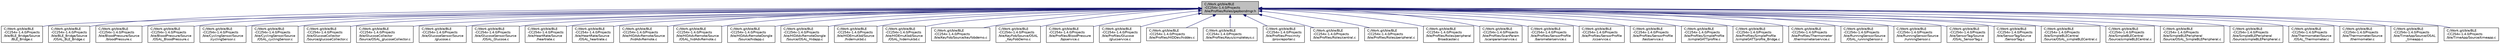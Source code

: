 digraph "C:/Work.git/ble/BLE-CC254x-1.4.0/Projects/ble/Profiles/Roles/gapbondmgr.h"
{
  edge [fontname="Helvetica",fontsize="10",labelfontname="Helvetica",labelfontsize="10"];
  node [fontname="Helvetica",fontsize="10",shape=record];
  Node1 [label="C:/Work.git/ble/BLE\l-CC254x-1.4.0/Projects\l/ble/Profiles/Roles/gapbondmgr.h",height=0.2,width=0.4,color="black", fillcolor="grey75", style="filled" fontcolor="black"];
  Node1 -> Node2 [dir="back",color="midnightblue",fontsize="10",style="solid",fontname="Helvetica"];
  Node2 [label="C:/Work.git/ble/BLE\l-CC254x-1.4.0/Projects\l/ble/BLE_Bridge/Source\l/BLE_Bridge.c",height=0.2,width=0.4,color="black", fillcolor="white", style="filled",URL="$_b_l_e___bridge_8c.html"];
  Node1 -> Node3 [dir="back",color="midnightblue",fontsize="10",style="solid",fontname="Helvetica"];
  Node3 [label="C:/Work.git/ble/BLE\l-CC254x-1.4.0/Projects\l/ble/BLE_Bridge/Source\l/OSAL_BLE_Bridge.c",height=0.2,width=0.4,color="black", fillcolor="white", style="filled",URL="$_o_s_a_l___b_l_e___bridge_8c.html"];
  Node1 -> Node4 [dir="back",color="midnightblue",fontsize="10",style="solid",fontname="Helvetica"];
  Node4 [label="C:/Work.git/ble/BLE\l-CC254x-1.4.0/Projects\l/ble/BloodPressure/Source\l/bloodPressure.c",height=0.2,width=0.4,color="black", fillcolor="white", style="filled",URL="$blood_pressure_8c.html"];
  Node1 -> Node5 [dir="back",color="midnightblue",fontsize="10",style="solid",fontname="Helvetica"];
  Node5 [label="C:/Work.git/ble/BLE\l-CC254x-1.4.0/Projects\l/ble/BloodPressure/Source\l/OSAL_BloodPressure.c",height=0.2,width=0.4,color="black", fillcolor="white", style="filled",URL="$_o_s_a_l___blood_pressure_8c.html"];
  Node1 -> Node6 [dir="back",color="midnightblue",fontsize="10",style="solid",fontname="Helvetica"];
  Node6 [label="C:/Work.git/ble/BLE\l-CC254x-1.4.0/Projects\l/ble/CyclingSensor/Source\l/cyclingSensor.c",height=0.2,width=0.4,color="black", fillcolor="white", style="filled",URL="$cycling_sensor_8c.html"];
  Node1 -> Node7 [dir="back",color="midnightblue",fontsize="10",style="solid",fontname="Helvetica"];
  Node7 [label="C:/Work.git/ble/BLE\l-CC254x-1.4.0/Projects\l/ble/CyclingSensor/Source\l/OSAL_cyclingSensor.c",height=0.2,width=0.4,color="black", fillcolor="white", style="filled",URL="$_o_s_a_l__cycling_sensor_8c.html"];
  Node1 -> Node8 [dir="back",color="midnightblue",fontsize="10",style="solid",fontname="Helvetica"];
  Node8 [label="C:/Work.git/ble/BLE\l-CC254x-1.4.0/Projects\l/ble/GlucoseCollector\l/Source/glucoseCollector.c",height=0.2,width=0.4,color="black", fillcolor="white", style="filled",URL="$glucose_collector_8c.html"];
  Node1 -> Node9 [dir="back",color="midnightblue",fontsize="10",style="solid",fontname="Helvetica"];
  Node9 [label="C:/Work.git/ble/BLE\l-CC254x-1.4.0/Projects\l/ble/GlucoseCollector\l/Source/OSAL_glucoseCollector.c",height=0.2,width=0.4,color="black", fillcolor="white", style="filled",URL="$_o_s_a_l__glucose_collector_8c.html"];
  Node1 -> Node10 [dir="back",color="midnightblue",fontsize="10",style="solid",fontname="Helvetica"];
  Node10 [label="C:/Work.git/ble/BLE\l-CC254x-1.4.0/Projects\l/ble/GlucoseSensor/Source\l/glucose.c",height=0.2,width=0.4,color="black", fillcolor="white", style="filled",URL="$glucose_8c.html"];
  Node1 -> Node11 [dir="back",color="midnightblue",fontsize="10",style="solid",fontname="Helvetica"];
  Node11 [label="C:/Work.git/ble/BLE\l-CC254x-1.4.0/Projects\l/ble/GlucoseSensor/Source\l/OSAL_Glucose.c",height=0.2,width=0.4,color="black", fillcolor="white", style="filled",URL="$_o_s_a_l___glucose_8c.html"];
  Node1 -> Node12 [dir="back",color="midnightblue",fontsize="10",style="solid",fontname="Helvetica"];
  Node12 [label="C:/Work.git/ble/BLE\l-CC254x-1.4.0/Projects\l/ble/HeartRate/Source\l/heartrate.c",height=0.2,width=0.4,color="black", fillcolor="white", style="filled",URL="$heartrate_8c.html"];
  Node1 -> Node13 [dir="back",color="midnightblue",fontsize="10",style="solid",fontname="Helvetica"];
  Node13 [label="C:/Work.git/ble/BLE\l-CC254x-1.4.0/Projects\l/ble/HeartRate/Source\l/OSAL_heartrate.c",height=0.2,width=0.4,color="black", fillcolor="white", style="filled",URL="$_o_s_a_l__heartrate_8c.html"];
  Node1 -> Node14 [dir="back",color="midnightblue",fontsize="10",style="solid",fontname="Helvetica"];
  Node14 [label="C:/Work.git/ble/BLE\l-CC254x-1.4.0/Projects\l/ble/HIDAdvRemote/Source\l/hidAdvRemote.c",height=0.2,width=0.4,color="black", fillcolor="white", style="filled",URL="$hid_adv_remote_8c.html"];
  Node1 -> Node15 [dir="back",color="midnightblue",fontsize="10",style="solid",fontname="Helvetica"];
  Node15 [label="C:/Work.git/ble/BLE\l-CC254x-1.4.0/Projects\l/ble/HIDAdvRemote/Source\l/OSAL_hidAdvRemote.c",height=0.2,width=0.4,color="black", fillcolor="white", style="filled",URL="$_o_s_a_l__hid_adv_remote_8c.html"];
  Node1 -> Node16 [dir="back",color="midnightblue",fontsize="10",style="solid",fontname="Helvetica"];
  Node16 [label="C:/Work.git/ble/BLE\l-CC254x-1.4.0/Projects\l/ble/HIDAdvRemoteDongle\l/Source/hidapp.c",height=0.2,width=0.4,color="black", fillcolor="white", style="filled",URL="$hidapp_8c.html"];
  Node1 -> Node17 [dir="back",color="midnightblue",fontsize="10",style="solid",fontname="Helvetica"];
  Node17 [label="C:/Work.git/ble/BLE\l-CC254x-1.4.0/Projects\l/ble/HIDAdvRemoteDongle\l/Source/OSAL_Hidapp.c",height=0.2,width=0.4,color="black", fillcolor="white", style="filled",URL="$_o_s_a_l___hidapp_8c.html"];
  Node1 -> Node18 [dir="back",color="midnightblue",fontsize="10",style="solid",fontname="Helvetica"];
  Node18 [label="C:/Work.git/ble/BLE\l-CC254x-1.4.0/Projects\l/ble/HIDEmuKbd/Source\l/hidemukbd.c",height=0.2,width=0.4,color="black", fillcolor="white", style="filled",URL="$hidemukbd_8c.html"];
  Node1 -> Node19 [dir="back",color="midnightblue",fontsize="10",style="solid",fontname="Helvetica"];
  Node19 [label="C:/Work.git/ble/BLE\l-CC254x-1.4.0/Projects\l/ble/HIDEmuKbd/Source\l/OSAL_hidemukbd.c",height=0.2,width=0.4,color="black", fillcolor="white", style="filled",URL="$_o_s_a_l__hidemukbd_8c.html"];
  Node1 -> Node20 [dir="back",color="midnightblue",fontsize="10",style="solid",fontname="Helvetica"];
  Node20 [label="C:/Work.git/ble/BLE\l-CC254x-1.4.0/Projects\l/ble/KeyFob/Source/keyfobdemo.c",height=0.2,width=0.4,color="black", fillcolor="white", style="filled",URL="$keyfobdemo_8c.html"];
  Node1 -> Node21 [dir="back",color="midnightblue",fontsize="10",style="solid",fontname="Helvetica"];
  Node21 [label="C:/Work.git/ble/BLE\l-CC254x-1.4.0/Projects\l/ble/KeyFob/Source/OSAL\l_KeyFobDemo.c",height=0.2,width=0.4,color="black", fillcolor="white", style="filled",URL="$_o_s_a_l___key_fob_demo_8c.html"];
  Node1 -> Node22 [dir="back",color="midnightblue",fontsize="10",style="solid",fontname="Helvetica"];
  Node22 [label="C:/Work.git/ble/BLE\l-CC254x-1.4.0/Projects\l/ble/Profiles/BloodPressure\l/bpservice.c",height=0.2,width=0.4,color="black", fillcolor="white", style="filled",URL="$bpservice_8c.html"];
  Node1 -> Node23 [dir="back",color="midnightblue",fontsize="10",style="solid",fontname="Helvetica"];
  Node23 [label="C:/Work.git/ble/BLE\l-CC254x-1.4.0/Projects\l/ble/Profiles/Glucose\l/glucservice.c",height=0.2,width=0.4,color="black", fillcolor="white", style="filled",URL="$glucservice_8c.html"];
  Node1 -> Node24 [dir="back",color="midnightblue",fontsize="10",style="solid",fontname="Helvetica"];
  Node24 [label="C:/Work.git/ble/BLE\l-CC254x-1.4.0/Projects\l/ble/Profiles/HIDDev/hiddev.c",height=0.2,width=0.4,color="black", fillcolor="white", style="filled",URL="$hiddev_8c.html"];
  Node1 -> Node25 [dir="back",color="midnightblue",fontsize="10",style="solid",fontname="Helvetica"];
  Node25 [label="C:/Work.git/ble/BLE\l-CC254x-1.4.0/Projects\l/ble/Profiles/Keys/simplekeys.c",height=0.2,width=0.4,color="black", fillcolor="white", style="filled",URL="$simplekeys_8c.html"];
  Node1 -> Node26 [dir="back",color="midnightblue",fontsize="10",style="solid",fontname="Helvetica"];
  Node26 [label="C:/Work.git/ble/BLE\l-CC254x-1.4.0/Projects\l/ble/Profiles/Proximity\l/proxreporter.c",height=0.2,width=0.4,color="black", fillcolor="white", style="filled",URL="$proxreporter_8c.html"];
  Node1 -> Node27 [dir="back",color="midnightblue",fontsize="10",style="solid",fontname="Helvetica"];
  Node27 [label="C:/Work.git/ble/BLE\l-CC254x-1.4.0/Projects\l/ble/Profiles/Roles/central.c",height=0.2,width=0.4,color="black", fillcolor="white", style="filled",URL="$central_8c.html"];
  Node1 -> Node28 [dir="back",color="midnightblue",fontsize="10",style="solid",fontname="Helvetica"];
  Node28 [label="C:/Work.git/ble/BLE\l-CC254x-1.4.0/Projects\l/ble/Profiles/Roles/peripheral.c",height=0.2,width=0.4,color="black", fillcolor="white", style="filled",URL="$peripheral_8c.html"];
  Node1 -> Node29 [dir="back",color="midnightblue",fontsize="10",style="solid",fontname="Helvetica"];
  Node29 [label="C:/Work.git/ble/BLE\l-CC254x-1.4.0/Projects\l/ble/Profiles/Roles/peripheral\lBroadcaster.c",height=0.2,width=0.4,color="black", fillcolor="white", style="filled",URL="$peripheral_broadcaster_8c.html"];
  Node1 -> Node30 [dir="back",color="midnightblue",fontsize="10",style="solid",fontname="Helvetica"];
  Node30 [label="C:/Work.git/ble/BLE\l-CC254x-1.4.0/Projects\l/ble/Profiles/ScanParam\l/scanparamservice.c",height=0.2,width=0.4,color="black", fillcolor="white", style="filled",URL="$scanparamservice_8c.html"];
  Node1 -> Node31 [dir="back",color="midnightblue",fontsize="10",style="solid",fontname="Helvetica"];
  Node31 [label="C:/Work.git/ble/BLE\l-CC254x-1.4.0/Projects\l/ble/Profiles/SensorProfile\l/barometerservice.c",height=0.2,width=0.4,color="black", fillcolor="white", style="filled",URL="$barometerservice_8c.html"];
  Node1 -> Node32 [dir="back",color="midnightblue",fontsize="10",style="solid",fontname="Helvetica"];
  Node32 [label="C:/Work.git/ble/BLE\l-CC254x-1.4.0/Projects\l/ble/Profiles/SensorProfile\l/ccservice.c",height=0.2,width=0.4,color="black", fillcolor="white", style="filled",URL="$ccservice_8c.html"];
  Node1 -> Node33 [dir="back",color="midnightblue",fontsize="10",style="solid",fontname="Helvetica"];
  Node33 [label="C:/Work.git/ble/BLE\l-CC254x-1.4.0/Projects\l/ble/Profiles/SensorProfile\l/testservice.c",height=0.2,width=0.4,color="black", fillcolor="white", style="filled",URL="$testservice_8c.html"];
  Node1 -> Node34 [dir="back",color="midnightblue",fontsize="10",style="solid",fontname="Helvetica"];
  Node34 [label="C:/Work.git/ble/BLE\l-CC254x-1.4.0/Projects\l/ble/Profiles/SimpleProfile\l/simpleGATTprofile.c",height=0.2,width=0.4,color="black", fillcolor="white", style="filled",URL="$simple_g_a_t_tprofile_8c.html"];
  Node1 -> Node35 [dir="back",color="midnightblue",fontsize="10",style="solid",fontname="Helvetica"];
  Node35 [label="C:/Work.git/ble/BLE\l-CC254x-1.4.0/Projects\l/ble/Profiles/SimpleProfile\l/simpleGATTprofile_Bridge.c",height=0.2,width=0.4,color="black", fillcolor="white", style="filled",URL="$simple_g_a_t_tprofile___bridge_8c.html"];
  Node1 -> Node36 [dir="back",color="midnightblue",fontsize="10",style="solid",fontname="Helvetica"];
  Node36 [label="C:/Work.git/ble/BLE\l-CC254x-1.4.0/Projects\l/ble/Profiles/Thermometer\l/thermometerservice.c",height=0.2,width=0.4,color="black", fillcolor="white", style="filled",URL="$thermometerservice_8c.html"];
  Node1 -> Node37 [dir="back",color="midnightblue",fontsize="10",style="solid",fontname="Helvetica"];
  Node37 [label="C:/Work.git/ble/BLE\l-CC254x-1.4.0/Projects\l/ble/RunningSensor/Source\l/OSAL_runningSensor.c",height=0.2,width=0.4,color="black", fillcolor="white", style="filled",URL="$_o_s_a_l__running_sensor_8c.html"];
  Node1 -> Node38 [dir="back",color="midnightblue",fontsize="10",style="solid",fontname="Helvetica"];
  Node38 [label="C:/Work.git/ble/BLE\l-CC254x-1.4.0/Projects\l/ble/RunningSensor/Source\l/runningSensor.c",height=0.2,width=0.4,color="black", fillcolor="white", style="filled",URL="$running_sensor_8c.html"];
  Node1 -> Node39 [dir="back",color="midnightblue",fontsize="10",style="solid",fontname="Helvetica"];
  Node39 [label="C:/Work.git/ble/BLE\l-CC254x-1.4.0/Projects\l/ble/SensorTag/Source\l/OSAL_SensorTag.c",height=0.2,width=0.4,color="black", fillcolor="white", style="filled",URL="$_o_s_a_l___sensor_tag_8c.html"];
  Node1 -> Node40 [dir="back",color="midnightblue",fontsize="10",style="solid",fontname="Helvetica"];
  Node40 [label="C:/Work.git/ble/BLE\l-CC254x-1.4.0/Projects\l/ble/SensorTag/Source\l/SensorTag.c",height=0.2,width=0.4,color="black", fillcolor="white", style="filled",URL="$_sensor_tag_8c.html"];
  Node1 -> Node41 [dir="back",color="midnightblue",fontsize="10",style="solid",fontname="Helvetica"];
  Node41 [label="C:/Work.git/ble/BLE\l-CC254x-1.4.0/Projects\l/ble/SimpleBLECentral\l/Source/OSAL_simpleBLECentral.c",height=0.2,width=0.4,color="black", fillcolor="white", style="filled",URL="$_o_s_a_l__simple_b_l_e_central_8c.html"];
  Node1 -> Node42 [dir="back",color="midnightblue",fontsize="10",style="solid",fontname="Helvetica"];
  Node42 [label="C:/Work.git/ble/BLE\l-CC254x-1.4.0/Projects\l/ble/SimpleBLECentral\l/Source/simpleBLECentral.c",height=0.2,width=0.4,color="black", fillcolor="white", style="filled",URL="$simple_b_l_e_central_8c.html"];
  Node1 -> Node43 [dir="back",color="midnightblue",fontsize="10",style="solid",fontname="Helvetica"];
  Node43 [label="C:/Work.git/ble/BLE\l-CC254x-1.4.0/Projects\l/ble/SimpleBLEPeripheral\l/Source/OSAL_SimpleBLEPeripheral.c",height=0.2,width=0.4,color="black", fillcolor="white", style="filled",URL="$_o_s_a_l___simple_b_l_e_peripheral_8c.html"];
  Node1 -> Node44 [dir="back",color="midnightblue",fontsize="10",style="solid",fontname="Helvetica"];
  Node44 [label="C:/Work.git/ble/BLE\l-CC254x-1.4.0/Projects\l/ble/SimpleBLEPeripheral\l/Source/simpleBLEPeripheral.c",height=0.2,width=0.4,color="black", fillcolor="white", style="filled",URL="$simple_b_l_e_peripheral_8c.html"];
  Node1 -> Node45 [dir="back",color="midnightblue",fontsize="10",style="solid",fontname="Helvetica"];
  Node45 [label="C:/Work.git/ble/BLE\l-CC254x-1.4.0/Projects\l/ble/Thermometer/Source\l/OSAL_Thermometer.c",height=0.2,width=0.4,color="black", fillcolor="white", style="filled",URL="$_o_s_a_l___thermometer_8c.html"];
  Node1 -> Node46 [dir="back",color="midnightblue",fontsize="10",style="solid",fontname="Helvetica"];
  Node46 [label="C:/Work.git/ble/BLE\l-CC254x-1.4.0/Projects\l/ble/Thermometer/Source\l/thermometer.c",height=0.2,width=0.4,color="black", fillcolor="white", style="filled",URL="$thermometer_8c.html"];
  Node1 -> Node47 [dir="back",color="midnightblue",fontsize="10",style="solid",fontname="Helvetica"];
  Node47 [label="C:/Work.git/ble/BLE\l-CC254x-1.4.0/Projects\l/ble/TimeApp/Source/OSAL\l_timeapp.c",height=0.2,width=0.4,color="black", fillcolor="white", style="filled",URL="$_o_s_a_l__timeapp_8c.html"];
  Node1 -> Node48 [dir="back",color="midnightblue",fontsize="10",style="solid",fontname="Helvetica"];
  Node48 [label="C:/Work.git/ble/BLE\l-CC254x-1.4.0/Projects\l/ble/TimeApp/Source/timeapp.c",height=0.2,width=0.4,color="black", fillcolor="white", style="filled",URL="$timeapp_8c.html"];
}
